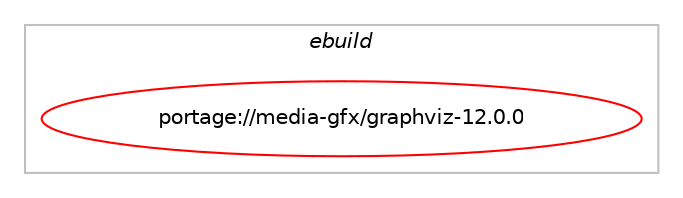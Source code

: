 digraph prolog {

# *************
# Graph options
# *************

newrank=true;
concentrate=true;
compound=true;
graph [rankdir=LR,fontname=Helvetica,fontsize=10,ranksep=1.5];#, ranksep=2.5, nodesep=0.2];
edge  [arrowhead=vee];
node  [fontname=Helvetica,fontsize=10];

# **********
# The ebuild
# **********

subgraph cluster_leftcol {
color=gray;
label=<<i>ebuild</i>>;
id [label="portage://media-gfx/graphviz-12.0.0", color=red, width=4, href="../media-gfx/graphviz-12.0.0.svg"];
}

# ****************
# The dependencies
# ****************

subgraph cluster_midcol {
color=gray;
label=<<i>dependencies</i>>;
subgraph cluster_compile {
fillcolor="#eeeeee";
style=filled;
label=<<i>compile</i>>;
# *** BEGIN UNKNOWN DEPENDENCY TYPE (TODO) ***
# id -> equal(use_conditional_group(positive,X,portage://media-gfx/graphviz-12.0.0,[package_dependency(portage://media-gfx/graphviz-12.0.0,install,no,x11-base,xorg-proto,none,[,,],[],[])]))
# *** END UNKNOWN DEPENDENCY TYPE (TODO) ***

# *** BEGIN UNKNOWN DEPENDENCY TYPE (TODO) ***
# id -> equal(use_conditional_group(positive,X,portage://media-gfx/graphviz-12.0.0,[package_dependency(portage://media-gfx/graphviz-12.0.0,install,no,x11-libs,libX11,none,[,,],[],[])]))
# *** END UNKNOWN DEPENDENCY TYPE (TODO) ***

# *** BEGIN UNKNOWN DEPENDENCY TYPE (TODO) ***
# id -> equal(use_conditional_group(positive,cairo,portage://media-gfx/graphviz-12.0.0,[package_dependency(portage://media-gfx/graphviz-12.0.0,install,no,x11-libs,cairo,greaterequal,[1.1.10,,,1.1.10],[],[use(enable(svg),positive)]),package_dependency(portage://media-gfx/graphviz-12.0.0,install,no,x11-libs,pango,greaterequal,[1.12,,,1.12],[],[])]))
# *** END UNKNOWN DEPENDENCY TYPE (TODO) ***

# *** BEGIN UNKNOWN DEPENDENCY TYPE (TODO) ***
# id -> equal(use_conditional_group(positive,devil,portage://media-gfx/graphviz-12.0.0,[package_dependency(portage://media-gfx/graphviz-12.0.0,install,no,media-libs,devil,none,[,,],[],[use(enable(png),none),use(enable(jpeg),none)])]))
# *** END UNKNOWN DEPENDENCY TYPE (TODO) ***

# *** BEGIN UNKNOWN DEPENDENCY TYPE (TODO) ***
# id -> equal(use_conditional_group(positive,gtk2,portage://media-gfx/graphviz-12.0.0,[package_dependency(portage://media-gfx/graphviz-12.0.0,install,no,x11-libs,gdk-pixbuf,none,[,,],[slot(2)],[]),package_dependency(portage://media-gfx/graphviz-12.0.0,install,no,x11-libs,gtk+,none,[,,],[slot(2)],[])]))
# *** END UNKNOWN DEPENDENCY TYPE (TODO) ***

# *** BEGIN UNKNOWN DEPENDENCY TYPE (TODO) ***
# id -> equal(use_conditional_group(positive,gts,portage://media-gfx/graphviz-12.0.0,[package_dependency(portage://media-gfx/graphviz-12.0.0,install,no,sci-libs,gts,none,[,,],[],[])]))
# *** END UNKNOWN DEPENDENCY TYPE (TODO) ***

# *** BEGIN UNKNOWN DEPENDENCY TYPE (TODO) ***
# id -> equal(use_conditional_group(positive,guile,portage://media-gfx/graphviz-12.0.0,[package_dependency(portage://media-gfx/graphviz-12.0.0,install,no,dev-scheme,guile,none,[,,],[],[])]))
# *** END UNKNOWN DEPENDENCY TYPE (TODO) ***

# *** BEGIN UNKNOWN DEPENDENCY TYPE (TODO) ***
# id -> equal(use_conditional_group(positive,lasi,portage://media-gfx/graphviz-12.0.0,[package_dependency(portage://media-gfx/graphviz-12.0.0,install,no,media-libs,lasi,none,[,,],[],[])]))
# *** END UNKNOWN DEPENDENCY TYPE (TODO) ***

# *** BEGIN UNKNOWN DEPENDENCY TYPE (TODO) ***
# id -> equal(use_conditional_group(positive,pdf,portage://media-gfx/graphviz-12.0.0,[package_dependency(portage://media-gfx/graphviz-12.0.0,install,no,app-text,poppler,none,[,,],[],[])]))
# *** END UNKNOWN DEPENDENCY TYPE (TODO) ***

# *** BEGIN UNKNOWN DEPENDENCY TYPE (TODO) ***
# id -> equal(use_conditional_group(positive,perl,portage://media-gfx/graphviz-12.0.0,[package_dependency(portage://media-gfx/graphviz-12.0.0,install,no,dev-lang,perl,none,[,,],any_same_slot,[])]))
# *** END UNKNOWN DEPENDENCY TYPE (TODO) ***

# *** BEGIN UNKNOWN DEPENDENCY TYPE (TODO) ***
# id -> equal(use_conditional_group(positive,postscript,portage://media-gfx/graphviz-12.0.0,[package_dependency(portage://media-gfx/graphviz-12.0.0,install,no,app-text,ghostscript-gpl,none,[,,],[],[])]))
# *** END UNKNOWN DEPENDENCY TYPE (TODO) ***

# *** BEGIN UNKNOWN DEPENDENCY TYPE (TODO) ***
# id -> equal(use_conditional_group(positive,python,portage://media-gfx/graphviz-12.0.0,[use_conditional_group(positive,python_single_target_python3_10,portage://media-gfx/graphviz-12.0.0,[package_dependency(portage://media-gfx/graphviz-12.0.0,install,no,dev-lang,python,none,[,,],[slot(3.10)],[])]),use_conditional_group(positive,python_single_target_python3_11,portage://media-gfx/graphviz-12.0.0,[package_dependency(portage://media-gfx/graphviz-12.0.0,install,no,dev-lang,python,none,[,,],[slot(3.11)],[])]),use_conditional_group(positive,python_single_target_python3_12,portage://media-gfx/graphviz-12.0.0,[package_dependency(portage://media-gfx/graphviz-12.0.0,install,no,dev-lang,python,none,[,,],[slot(3.12)],[])]),use_conditional_group(positive,python_single_target_python3_13,portage://media-gfx/graphviz-12.0.0,[package_dependency(portage://media-gfx/graphviz-12.0.0,install,no,dev-lang,python,none,[,,],[slot(3.13)],[])])]))
# *** END UNKNOWN DEPENDENCY TYPE (TODO) ***

# *** BEGIN UNKNOWN DEPENDENCY TYPE (TODO) ***
# id -> equal(use_conditional_group(positive,qt5,portage://media-gfx/graphviz-12.0.0,[package_dependency(portage://media-gfx/graphviz-12.0.0,install,no,dev-qt,qtcore,none,[,,],[slot(5)],[]),package_dependency(portage://media-gfx/graphviz-12.0.0,install,no,dev-qt,qtgui,none,[,,],[slot(5)],[]),package_dependency(portage://media-gfx/graphviz-12.0.0,install,no,dev-qt,qtprintsupport,none,[,,],[slot(5)],[]),package_dependency(portage://media-gfx/graphviz-12.0.0,install,no,dev-qt,qtwidgets,none,[,,],[slot(5)],[])]))
# *** END UNKNOWN DEPENDENCY TYPE (TODO) ***

# *** BEGIN UNKNOWN DEPENDENCY TYPE (TODO) ***
# id -> equal(use_conditional_group(positive,ruby,portage://media-gfx/graphviz-12.0.0,[package_dependency(portage://media-gfx/graphviz-12.0.0,install,no,dev-lang,ruby,none,[,,],any_different_slot,[])]))
# *** END UNKNOWN DEPENDENCY TYPE (TODO) ***

# *** BEGIN UNKNOWN DEPENDENCY TYPE (TODO) ***
# id -> equal(use_conditional_group(positive,svg,portage://media-gfx/graphviz-12.0.0,[package_dependency(portage://media-gfx/graphviz-12.0.0,install,no,gnome-base,librsvg,none,[,,],[],[])]))
# *** END UNKNOWN DEPENDENCY TYPE (TODO) ***

# *** BEGIN UNKNOWN DEPENDENCY TYPE (TODO) ***
# id -> equal(use_conditional_group(positive,tcl,portage://media-gfx/graphviz-12.0.0,[package_dependency(portage://media-gfx/graphviz-12.0.0,install,no,dev-lang,tcl,greaterequal,[8.3,,,8.3],any_same_slot,[])]))
# *** END UNKNOWN DEPENDENCY TYPE (TODO) ***

# *** BEGIN UNKNOWN DEPENDENCY TYPE (TODO) ***
# id -> equal(use_conditional_group(positive,webp,portage://media-gfx/graphviz-12.0.0,[package_dependency(portage://media-gfx/graphviz-12.0.0,install,no,media-libs,libwebp,none,[,,],any_same_slot,[])]))
# *** END UNKNOWN DEPENDENCY TYPE (TODO) ***

# *** BEGIN UNKNOWN DEPENDENCY TYPE (TODO) ***
# id -> equal(package_dependency(portage://media-gfx/graphviz-12.0.0,install,no,dev-libs,expat,greaterequal,[2,,,2],[],[]))
# *** END UNKNOWN DEPENDENCY TYPE (TODO) ***

# *** BEGIN UNKNOWN DEPENDENCY TYPE (TODO) ***
# id -> equal(package_dependency(portage://media-gfx/graphviz-12.0.0,install,no,dev-libs,glib,greaterequal,[2.11.1,,,2.11.1],[slot(2)],[]))
# *** END UNKNOWN DEPENDENCY TYPE (TODO) ***

# *** BEGIN UNKNOWN DEPENDENCY TYPE (TODO) ***
# id -> equal(package_dependency(portage://media-gfx/graphviz-12.0.0,install,no,dev-libs,libltdl,none,[,,],[],[]))
# *** END UNKNOWN DEPENDENCY TYPE (TODO) ***

# *** BEGIN UNKNOWN DEPENDENCY TYPE (TODO) ***
# id -> equal(package_dependency(portage://media-gfx/graphviz-12.0.0,install,no,media-libs,freetype,greaterequal,[2.1.10,,,2.1.10],[],[]))
# *** END UNKNOWN DEPENDENCY TYPE (TODO) ***

# *** BEGIN UNKNOWN DEPENDENCY TYPE (TODO) ***
# id -> equal(package_dependency(portage://media-gfx/graphviz-12.0.0,install,no,media-libs,gd,greaterequal,[2.0.34,,,2.0.34],any_same_slot,[use(enable(fontconfig),none),use(enable(jpeg),none),use(enable(png),none),use(enable(truetype),none),use(enable(zlib),none)]))
# *** END UNKNOWN DEPENDENCY TYPE (TODO) ***

# *** BEGIN UNKNOWN DEPENDENCY TYPE (TODO) ***
# id -> equal(package_dependency(portage://media-gfx/graphviz-12.0.0,install,no,media-libs,libjpeg-turbo,none,[,,],any_same_slot,[]))
# *** END UNKNOWN DEPENDENCY TYPE (TODO) ***

# *** BEGIN UNKNOWN DEPENDENCY TYPE (TODO) ***
# id -> equal(package_dependency(portage://media-gfx/graphviz-12.0.0,install,no,media-libs,libpng,greaterequal,[1.2,,,1.2],any_same_slot,[]))
# *** END UNKNOWN DEPENDENCY TYPE (TODO) ***

# *** BEGIN UNKNOWN DEPENDENCY TYPE (TODO) ***
# id -> equal(package_dependency(portage://media-gfx/graphviz-12.0.0,install,no,sys-libs,zlib,none,[,,],[],[]))
# *** END UNKNOWN DEPENDENCY TYPE (TODO) ***

# *** BEGIN UNKNOWN DEPENDENCY TYPE (TODO) ***
# id -> equal(package_dependency(portage://media-gfx/graphviz-12.0.0,install,no,virtual,libiconv,none,[,,],[],[]))
# *** END UNKNOWN DEPENDENCY TYPE (TODO) ***

}
subgraph cluster_compileandrun {
fillcolor="#eeeeee";
style=filled;
label=<<i>compile and run</i>>;
}
subgraph cluster_run {
fillcolor="#eeeeee";
style=filled;
label=<<i>run</i>>;
# *** BEGIN UNKNOWN DEPENDENCY TYPE (TODO) ***
# id -> equal(use_conditional_group(positive,X,portage://media-gfx/graphviz-12.0.0,[package_dependency(portage://media-gfx/graphviz-12.0.0,run,no,x11-libs,libX11,none,[,,],[],[])]))
# *** END UNKNOWN DEPENDENCY TYPE (TODO) ***

# *** BEGIN UNKNOWN DEPENDENCY TYPE (TODO) ***
# id -> equal(use_conditional_group(positive,cairo,portage://media-gfx/graphviz-12.0.0,[package_dependency(portage://media-gfx/graphviz-12.0.0,run,no,x11-libs,cairo,greaterequal,[1.1.10,,,1.1.10],[],[use(enable(svg),positive)]),package_dependency(portage://media-gfx/graphviz-12.0.0,run,no,x11-libs,pango,greaterequal,[1.12,,,1.12],[],[])]))
# *** END UNKNOWN DEPENDENCY TYPE (TODO) ***

# *** BEGIN UNKNOWN DEPENDENCY TYPE (TODO) ***
# id -> equal(use_conditional_group(positive,devil,portage://media-gfx/graphviz-12.0.0,[package_dependency(portage://media-gfx/graphviz-12.0.0,run,no,media-libs,devil,none,[,,],[],[use(enable(png),none),use(enable(jpeg),none)])]))
# *** END UNKNOWN DEPENDENCY TYPE (TODO) ***

# *** BEGIN UNKNOWN DEPENDENCY TYPE (TODO) ***
# id -> equal(use_conditional_group(positive,gtk2,portage://media-gfx/graphviz-12.0.0,[package_dependency(portage://media-gfx/graphviz-12.0.0,run,no,x11-libs,gdk-pixbuf,none,[,,],[slot(2)],[]),package_dependency(portage://media-gfx/graphviz-12.0.0,run,no,x11-libs,gtk+,none,[,,],[slot(2)],[])]))
# *** END UNKNOWN DEPENDENCY TYPE (TODO) ***

# *** BEGIN UNKNOWN DEPENDENCY TYPE (TODO) ***
# id -> equal(use_conditional_group(positive,gts,portage://media-gfx/graphviz-12.0.0,[package_dependency(portage://media-gfx/graphviz-12.0.0,run,no,sci-libs,gts,none,[,,],[],[])]))
# *** END UNKNOWN DEPENDENCY TYPE (TODO) ***

# *** BEGIN UNKNOWN DEPENDENCY TYPE (TODO) ***
# id -> equal(use_conditional_group(positive,guile,portage://media-gfx/graphviz-12.0.0,[package_dependency(portage://media-gfx/graphviz-12.0.0,run,no,dev-scheme,guile,none,[,,],[],[])]))
# *** END UNKNOWN DEPENDENCY TYPE (TODO) ***

# *** BEGIN UNKNOWN DEPENDENCY TYPE (TODO) ***
# id -> equal(use_conditional_group(positive,lasi,portage://media-gfx/graphviz-12.0.0,[package_dependency(portage://media-gfx/graphviz-12.0.0,run,no,media-libs,lasi,none,[,,],[],[])]))
# *** END UNKNOWN DEPENDENCY TYPE (TODO) ***

# *** BEGIN UNKNOWN DEPENDENCY TYPE (TODO) ***
# id -> equal(use_conditional_group(positive,pdf,portage://media-gfx/graphviz-12.0.0,[package_dependency(portage://media-gfx/graphviz-12.0.0,run,no,app-text,poppler,none,[,,],[],[])]))
# *** END UNKNOWN DEPENDENCY TYPE (TODO) ***

# *** BEGIN UNKNOWN DEPENDENCY TYPE (TODO) ***
# id -> equal(use_conditional_group(positive,perl,portage://media-gfx/graphviz-12.0.0,[package_dependency(portage://media-gfx/graphviz-12.0.0,run,no,dev-lang,perl,none,[,,],any_same_slot,[])]))
# *** END UNKNOWN DEPENDENCY TYPE (TODO) ***

# *** BEGIN UNKNOWN DEPENDENCY TYPE (TODO) ***
# id -> equal(use_conditional_group(positive,postscript,portage://media-gfx/graphviz-12.0.0,[package_dependency(portage://media-gfx/graphviz-12.0.0,run,no,app-text,ghostscript-gpl,none,[,,],[],[])]))
# *** END UNKNOWN DEPENDENCY TYPE (TODO) ***

# *** BEGIN UNKNOWN DEPENDENCY TYPE (TODO) ***
# id -> equal(use_conditional_group(positive,python,portage://media-gfx/graphviz-12.0.0,[use_conditional_group(positive,python_single_target_python3_10,portage://media-gfx/graphviz-12.0.0,[package_dependency(portage://media-gfx/graphviz-12.0.0,run,no,dev-lang,python,none,[,,],[slot(3.10)],[])]),use_conditional_group(positive,python_single_target_python3_11,portage://media-gfx/graphviz-12.0.0,[package_dependency(portage://media-gfx/graphviz-12.0.0,run,no,dev-lang,python,none,[,,],[slot(3.11)],[])]),use_conditional_group(positive,python_single_target_python3_12,portage://media-gfx/graphviz-12.0.0,[package_dependency(portage://media-gfx/graphviz-12.0.0,run,no,dev-lang,python,none,[,,],[slot(3.12)],[])]),use_conditional_group(positive,python_single_target_python3_13,portage://media-gfx/graphviz-12.0.0,[package_dependency(portage://media-gfx/graphviz-12.0.0,run,no,dev-lang,python,none,[,,],[slot(3.13)],[])])]))
# *** END UNKNOWN DEPENDENCY TYPE (TODO) ***

# *** BEGIN UNKNOWN DEPENDENCY TYPE (TODO) ***
# id -> equal(use_conditional_group(positive,qt5,portage://media-gfx/graphviz-12.0.0,[package_dependency(portage://media-gfx/graphviz-12.0.0,run,no,dev-qt,qtcore,none,[,,],[slot(5)],[]),package_dependency(portage://media-gfx/graphviz-12.0.0,run,no,dev-qt,qtgui,none,[,,],[slot(5)],[]),package_dependency(portage://media-gfx/graphviz-12.0.0,run,no,dev-qt,qtprintsupport,none,[,,],[slot(5)],[]),package_dependency(portage://media-gfx/graphviz-12.0.0,run,no,dev-qt,qtwidgets,none,[,,],[slot(5)],[])]))
# *** END UNKNOWN DEPENDENCY TYPE (TODO) ***

# *** BEGIN UNKNOWN DEPENDENCY TYPE (TODO) ***
# id -> equal(use_conditional_group(positive,ruby,portage://media-gfx/graphviz-12.0.0,[package_dependency(portage://media-gfx/graphviz-12.0.0,run,no,dev-lang,ruby,none,[,,],any_different_slot,[])]))
# *** END UNKNOWN DEPENDENCY TYPE (TODO) ***

# *** BEGIN UNKNOWN DEPENDENCY TYPE (TODO) ***
# id -> equal(use_conditional_group(positive,svg,portage://media-gfx/graphviz-12.0.0,[package_dependency(portage://media-gfx/graphviz-12.0.0,run,no,gnome-base,librsvg,none,[,,],[],[])]))
# *** END UNKNOWN DEPENDENCY TYPE (TODO) ***

# *** BEGIN UNKNOWN DEPENDENCY TYPE (TODO) ***
# id -> equal(use_conditional_group(positive,tcl,portage://media-gfx/graphviz-12.0.0,[package_dependency(portage://media-gfx/graphviz-12.0.0,run,no,dev-lang,tcl,greaterequal,[8.3,,,8.3],any_same_slot,[])]))
# *** END UNKNOWN DEPENDENCY TYPE (TODO) ***

# *** BEGIN UNKNOWN DEPENDENCY TYPE (TODO) ***
# id -> equal(use_conditional_group(positive,webp,portage://media-gfx/graphviz-12.0.0,[package_dependency(portage://media-gfx/graphviz-12.0.0,run,no,media-libs,libwebp,none,[,,],any_same_slot,[])]))
# *** END UNKNOWN DEPENDENCY TYPE (TODO) ***

# *** BEGIN UNKNOWN DEPENDENCY TYPE (TODO) ***
# id -> equal(package_dependency(portage://media-gfx/graphviz-12.0.0,run,no,dev-libs,expat,greaterequal,[2,,,2],[],[]))
# *** END UNKNOWN DEPENDENCY TYPE (TODO) ***

# *** BEGIN UNKNOWN DEPENDENCY TYPE (TODO) ***
# id -> equal(package_dependency(portage://media-gfx/graphviz-12.0.0,run,no,dev-libs,glib,greaterequal,[2.11.1,,,2.11.1],[slot(2)],[]))
# *** END UNKNOWN DEPENDENCY TYPE (TODO) ***

# *** BEGIN UNKNOWN DEPENDENCY TYPE (TODO) ***
# id -> equal(package_dependency(portage://media-gfx/graphviz-12.0.0,run,no,dev-libs,libltdl,none,[,,],[],[]))
# *** END UNKNOWN DEPENDENCY TYPE (TODO) ***

# *** BEGIN UNKNOWN DEPENDENCY TYPE (TODO) ***
# id -> equal(package_dependency(portage://media-gfx/graphviz-12.0.0,run,no,media-libs,freetype,greaterequal,[2.1.10,,,2.1.10],[],[]))
# *** END UNKNOWN DEPENDENCY TYPE (TODO) ***

# *** BEGIN UNKNOWN DEPENDENCY TYPE (TODO) ***
# id -> equal(package_dependency(portage://media-gfx/graphviz-12.0.0,run,no,media-libs,gd,greaterequal,[2.0.34,,,2.0.34],any_same_slot,[use(enable(fontconfig),none),use(enable(jpeg),none),use(enable(png),none),use(enable(truetype),none),use(enable(zlib),none)]))
# *** END UNKNOWN DEPENDENCY TYPE (TODO) ***

# *** BEGIN UNKNOWN DEPENDENCY TYPE (TODO) ***
# id -> equal(package_dependency(portage://media-gfx/graphviz-12.0.0,run,no,media-libs,libjpeg-turbo,none,[,,],any_same_slot,[]))
# *** END UNKNOWN DEPENDENCY TYPE (TODO) ***

# *** BEGIN UNKNOWN DEPENDENCY TYPE (TODO) ***
# id -> equal(package_dependency(portage://media-gfx/graphviz-12.0.0,run,no,media-libs,libpng,greaterequal,[1.2,,,1.2],any_same_slot,[]))
# *** END UNKNOWN DEPENDENCY TYPE (TODO) ***

# *** BEGIN UNKNOWN DEPENDENCY TYPE (TODO) ***
# id -> equal(package_dependency(portage://media-gfx/graphviz-12.0.0,run,no,sys-libs,zlib,none,[,,],[],[]))
# *** END UNKNOWN DEPENDENCY TYPE (TODO) ***

# *** BEGIN UNKNOWN DEPENDENCY TYPE (TODO) ***
# id -> equal(package_dependency(portage://media-gfx/graphviz-12.0.0,run,no,virtual,libiconv,none,[,,],[],[]))
# *** END UNKNOWN DEPENDENCY TYPE (TODO) ***

}
}

# **************
# The candidates
# **************

subgraph cluster_choices {
rank=same;
color=gray;
label=<<i>candidates</i>>;

}

}
